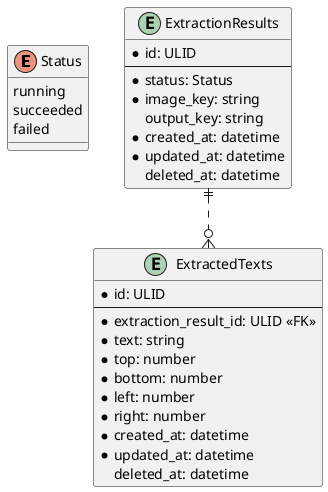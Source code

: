 @startuml

enum Status {
  running
  succeeded
  failed
}

entity ExtractionResults {
  * id: ULID
  --
  * status: Status
  * image_key: string
    output_key: string
  * created_at: datetime
  * updated_at: datetime
    deleted_at: datetime
}

entity ExtractedTexts {
  * id: ULID
  --
  * extraction_result_id: ULID <<FK>>
  * text: string
  * top: number
  * bottom: number
  * left: number
  * right: number
  * created_at: datetime
  * updated_at: datetime
    deleted_at: datetime
}

ExtractionResults ||..o{ ExtractedTexts

@enduml
